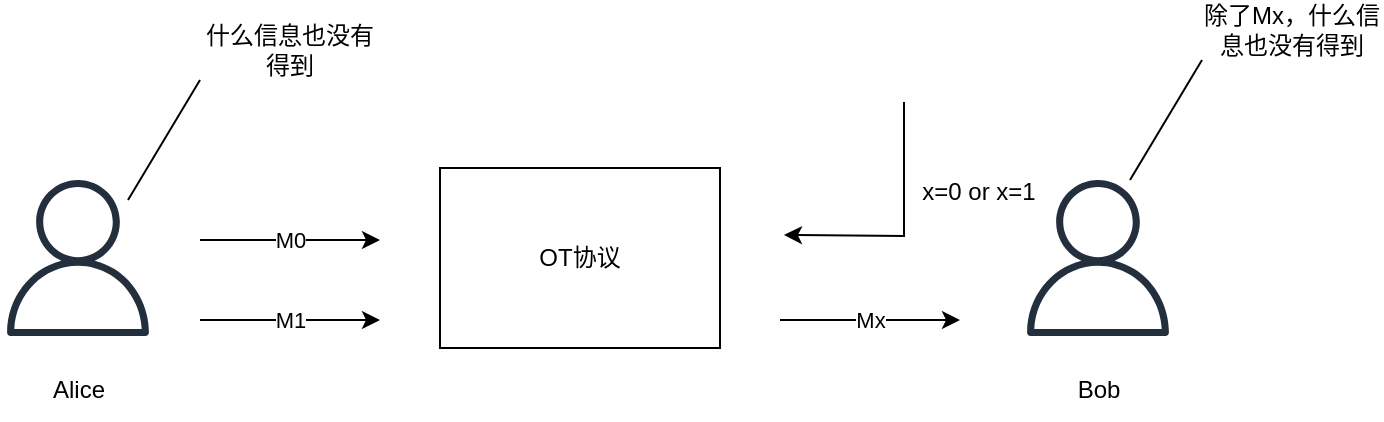 <mxfile version="20.2.3" type="device" pages="3"><diagram id="4FHKFKEealRMsWlq6dnF" name="第 1 页"><mxGraphModel dx="1426" dy="881" grid="1" gridSize="10" guides="1" tooltips="1" connect="1" arrows="1" fold="1" page="1" pageScale="1" pageWidth="827" pageHeight="1169" math="0" shadow="0"><root><mxCell id="0"/><mxCell id="1" parent="0"/><object label="" Alice="" id="qbwNYZhniRzIIzkN0A3T-2"><mxCell style="sketch=0;outlineConnect=0;fontColor=#232F3E;gradientColor=none;fillColor=#232F3D;strokeColor=none;dashed=0;verticalLabelPosition=bottom;verticalAlign=top;align=center;html=1;fontSize=12;fontStyle=0;aspect=fixed;pointerEvents=1;shape=mxgraph.aws4.user;" parent="1" vertex="1"><mxGeometry x="80" y="190" width="78" height="78" as="geometry"/></mxCell></object><mxCell id="qbwNYZhniRzIIzkN0A3T-4" value="Alice" style="text;html=1;align=center;verticalAlign=middle;resizable=0;points=[];autosize=1;strokeColor=none;fillColor=none;" parent="1" vertex="1"><mxGeometry x="94" y="280" width="50" height="30" as="geometry"/></mxCell><mxCell id="qbwNYZhniRzIIzkN0A3T-5" value="M0" style="endArrow=classic;html=1;rounded=0;" parent="1" edge="1"><mxGeometry width="50" height="50" relative="1" as="geometry"><mxPoint x="180" y="220" as="sourcePoint"/><mxPoint x="270" y="220" as="targetPoint"/><Array as="points"/></mxGeometry></mxCell><object label="" Alice="" id="qbwNYZhniRzIIzkN0A3T-6"><mxCell style="sketch=0;outlineConnect=0;fontColor=#232F3E;gradientColor=none;fillColor=#232F3D;strokeColor=none;dashed=0;verticalLabelPosition=bottom;verticalAlign=top;align=center;html=1;fontSize=12;fontStyle=0;aspect=fixed;pointerEvents=1;shape=mxgraph.aws4.user;" parent="1" vertex="1"><mxGeometry x="590" y="190" width="78" height="78" as="geometry"/></mxCell></object><mxCell id="qbwNYZhniRzIIzkN0A3T-7" value="Bob" style="text;html=1;align=center;verticalAlign=middle;resizable=0;points=[];autosize=1;strokeColor=none;fillColor=none;" parent="1" vertex="1"><mxGeometry x="609" y="280" width="40" height="30" as="geometry"/></mxCell><mxCell id="qbwNYZhniRzIIzkN0A3T-8" value="OT协议" style="rounded=0;whiteSpace=wrap;html=1;" parent="1" vertex="1"><mxGeometry x="300" y="184" width="140" height="90" as="geometry"/></mxCell><mxCell id="qbwNYZhniRzIIzkN0A3T-9" value="M1" style="endArrow=classic;html=1;rounded=0;" parent="1" edge="1"><mxGeometry width="50" height="50" relative="1" as="geometry"><mxPoint x="180" y="260" as="sourcePoint"/><mxPoint x="270" y="260" as="targetPoint"/><Array as="points"/></mxGeometry></mxCell><mxCell id="qbwNYZhniRzIIzkN0A3T-11" value="Mx" style="endArrow=classic;html=1;rounded=0;" parent="1" edge="1"><mxGeometry width="50" height="50" relative="1" as="geometry"><mxPoint x="470" y="260" as="sourcePoint"/><mxPoint x="560" y="260" as="targetPoint"/><Array as="points"/></mxGeometry></mxCell><mxCell id="qbwNYZhniRzIIzkN0A3T-12" value="" style="endArrow=classic;html=1;rounded=0;entryX=1;entryY=0.25;entryDx=0;entryDy=0;" parent="1" edge="1"><mxGeometry width="50" height="50" relative="1" as="geometry"><mxPoint x="532" y="151" as="sourcePoint"/><mxPoint x="472" y="217.5" as="targetPoint"/><Array as="points"><mxPoint x="532" y="218"/></Array></mxGeometry></mxCell><mxCell id="qbwNYZhniRzIIzkN0A3T-13" value="x=0 or x=1" style="text;html=1;align=center;verticalAlign=middle;resizable=0;points=[];autosize=1;strokeColor=none;fillColor=none;" parent="1" vertex="1"><mxGeometry x="529" y="181" width="80" height="30" as="geometry"/></mxCell><mxCell id="SD2rXqbAcNP3pXTYWD60-2" value="" style="endArrow=none;html=1;rounded=0;" parent="1" edge="1"><mxGeometry width="50" height="50" relative="1" as="geometry"><mxPoint x="144" y="200" as="sourcePoint"/><mxPoint x="180" y="140" as="targetPoint"/></mxGeometry></mxCell><mxCell id="SD2rXqbAcNP3pXTYWD60-3" value="什么信息也没有得到" style="text;html=1;strokeColor=none;fillColor=none;align=center;verticalAlign=middle;whiteSpace=wrap;rounded=0;" parent="1" vertex="1"><mxGeometry x="180" y="110" width="90" height="30" as="geometry"/></mxCell><mxCell id="SD2rXqbAcNP3pXTYWD60-7" value="" style="endArrow=none;html=1;rounded=0;" parent="1" edge="1"><mxGeometry width="50" height="50" relative="1" as="geometry"><mxPoint x="645" y="190" as="sourcePoint"/><mxPoint x="681" y="130" as="targetPoint"/></mxGeometry></mxCell><mxCell id="SD2rXqbAcNP3pXTYWD60-8" value="除了Mx，什么信息也没有得到" style="text;html=1;strokeColor=none;fillColor=none;align=center;verticalAlign=middle;whiteSpace=wrap;rounded=0;" parent="1" vertex="1"><mxGeometry x="681" y="100" width="90" height="30" as="geometry"/></mxCell></root></mxGraphModel></diagram><diagram id="G9hJdddeJTqeIl1nh_Cd" name="第 2 页"><mxGraphModel dx="1426" dy="881" grid="1" gridSize="10" guides="1" tooltips="1" connect="1" arrows="1" fold="1" page="1" pageScale="1" pageWidth="827" pageHeight="1169" math="0" shadow="0"><root><mxCell id="0"/><mxCell id="1" parent="0"/><object label="" Alice="" id="OaBSXGyFui4nFUOtev9w-1"><mxCell style="sketch=0;outlineConnect=0;fontColor=#232F3E;gradientColor=none;fillColor=#232F3D;strokeColor=none;dashed=0;verticalLabelPosition=bottom;verticalAlign=top;align=center;html=1;fontSize=12;fontStyle=0;aspect=fixed;pointerEvents=1;shape=mxgraph.aws4.user;" vertex="1" parent="1"><mxGeometry x="76" y="549" width="78" height="78" as="geometry"/></mxCell></object><mxCell id="OaBSXGyFui4nFUOtev9w-2" value="Alice" style="text;html=1;align=center;verticalAlign=middle;resizable=0;points=[];autosize=1;strokeColor=none;fillColor=none;" vertex="1" parent="1"><mxGeometry x="90" y="639" width="50" height="30" as="geometry"/></mxCell><mxCell id="OaBSXGyFui4nFUOtev9w-3" value="M0" style="endArrow=classic;html=1;rounded=0;" edge="1" parent="1"><mxGeometry width="50" height="50" relative="1" as="geometry"><mxPoint x="176" y="554.5" as="sourcePoint"/><mxPoint x="266" y="554.5" as="targetPoint"/><Array as="points"/></mxGeometry></mxCell><object label="" Alice="" id="OaBSXGyFui4nFUOtev9w-4"><mxCell style="sketch=0;outlineConnect=0;fontColor=#232F3E;gradientColor=none;fillColor=#232F3D;strokeColor=none;dashed=0;verticalLabelPosition=bottom;verticalAlign=top;align=center;html=1;fontSize=12;fontStyle=0;aspect=fixed;pointerEvents=1;shape=mxgraph.aws4.user;" vertex="1" parent="1"><mxGeometry x="586" y="549" width="78" height="78" as="geometry"/></mxCell></object><mxCell id="OaBSXGyFui4nFUOtev9w-5" value="Bob" style="text;html=1;align=center;verticalAlign=middle;resizable=0;points=[];autosize=1;strokeColor=none;fillColor=none;" vertex="1" parent="1"><mxGeometry x="605" y="639" width="40" height="30" as="geometry"/></mxCell><mxCell id="OaBSXGyFui4nFUOtev9w-6" value="OT协议" style="rounded=0;whiteSpace=wrap;html=1;" vertex="1" parent="1"><mxGeometry x="296" y="543" width="140" height="90" as="geometry"/></mxCell><mxCell id="OaBSXGyFui4nFUOtev9w-7" value="M(n-1)" style="endArrow=classic;html=1;rounded=0;" edge="1" parent="1"><mxGeometry width="50" height="50" relative="1" as="geometry"><mxPoint x="176" y="619" as="sourcePoint"/><mxPoint x="266" y="619" as="targetPoint"/><Array as="points"/></mxGeometry></mxCell><mxCell id="OaBSXGyFui4nFUOtev9w-8" value="Mx" style="endArrow=classic;html=1;rounded=0;" edge="1" parent="1"><mxGeometry width="50" height="50" relative="1" as="geometry"><mxPoint x="466" y="619" as="sourcePoint"/><mxPoint x="556" y="619" as="targetPoint"/><Array as="points"/></mxGeometry></mxCell><mxCell id="OaBSXGyFui4nFUOtev9w-9" value="" style="endArrow=classic;html=1;rounded=0;entryX=1;entryY=0.25;entryDx=0;entryDy=0;" edge="1" parent="1"><mxGeometry width="50" height="50" relative="1" as="geometry"><mxPoint x="528" y="510" as="sourcePoint"/><mxPoint x="468" y="576.5" as="targetPoint"/><Array as="points"><mxPoint x="528" y="577"/></Array></mxGeometry></mxCell><mxCell id="OaBSXGyFui4nFUOtev9w-10" value="x=0…n-1" style="text;html=1;align=center;verticalAlign=middle;resizable=0;points=[];autosize=1;strokeColor=none;fillColor=none;" vertex="1" parent="1"><mxGeometry x="530" y="540" width="70" height="30" as="geometry"/></mxCell><mxCell id="OaBSXGyFui4nFUOtev9w-11" value="…" style="endArrow=classic;html=1;rounded=0;" edge="1" parent="1"><mxGeometry width="50" height="50" relative="1" as="geometry"><mxPoint x="176" y="587.5" as="sourcePoint"/><mxPoint x="266" y="587.5" as="targetPoint"/><Array as="points"/></mxGeometry></mxCell><mxCell id="OaBSXGyFui4nFUOtev9w-12" value="" style="endArrow=none;html=1;rounded=0;" edge="1" parent="1"><mxGeometry width="50" height="50" relative="1" as="geometry"><mxPoint x="140" y="549" as="sourcePoint"/><mxPoint x="176" y="489" as="targetPoint"/></mxGeometry></mxCell><mxCell id="OaBSXGyFui4nFUOtev9w-13" value="什么信息也没有得到" style="text;html=1;strokeColor=none;fillColor=none;align=center;verticalAlign=middle;whiteSpace=wrap;rounded=0;" vertex="1" parent="1"><mxGeometry x="176" y="459" width="90" height="30" as="geometry"/></mxCell><mxCell id="OaBSXGyFui4nFUOtev9w-14" value="" style="endArrow=none;html=1;rounded=0;" edge="1" parent="1"><mxGeometry width="50" height="50" relative="1" as="geometry"><mxPoint x="645" y="549" as="sourcePoint"/><mxPoint x="681" y="489" as="targetPoint"/></mxGeometry></mxCell><mxCell id="OaBSXGyFui4nFUOtev9w-15" value="除了Mx，什么信息也没有得到" style="text;html=1;strokeColor=none;fillColor=none;align=center;verticalAlign=middle;whiteSpace=wrap;rounded=0;" vertex="1" parent="1"><mxGeometry x="681" y="459" width="90" height="30" as="geometry"/></mxCell></root></mxGraphModel></diagram><diagram id="wkU-8G_jHzmrp7vVF2TD" name="第 3 页"><mxGraphModel dx="1426" dy="881" grid="1" gridSize="10" guides="1" tooltips="1" connect="1" arrows="1" fold="1" page="1" pageScale="1" pageWidth="827" pageHeight="1169" math="0" shadow="0"><root><mxCell id="0"/><mxCell id="1" parent="0"/><mxCell id="H9wyR6M02zqU25bcuTBu-1" value="Alice" style="rounded=0;whiteSpace=wrap;html=1;" vertex="1" parent="1"><mxGeometry x="140" y="60" width="120" height="60" as="geometry"/></mxCell><mxCell id="H9wyR6M02zqU25bcuTBu-2" value="Bob" style="rounded=0;whiteSpace=wrap;html=1;" vertex="1" parent="1"><mxGeometry x="571" y="60" width="120" height="60" as="geometry"/></mxCell><mxCell id="H9wyR6M02zqU25bcuTBu-3" value="" style="endArrow=none;dashed=1;html=1;dashPattern=1 3;strokeWidth=2;rounded=0;exitX=0.5;exitY=1;exitDx=0;exitDy=0;entryX=0.5;entryY=0;entryDx=0;entryDy=0;" edge="1" parent="1" source="H9wyR6M02zqU25bcuTBu-1" target="l-jIeLRdARBh15It9t4p-8"><mxGeometry width="50" height="50" relative="1" as="geometry"><mxPoint x="384" y="150" as="sourcePoint"/><mxPoint x="200" y="610" as="targetPoint"/></mxGeometry></mxCell><mxCell id="l-jIeLRdARBh15It9t4p-1" value="" style="endArrow=none;dashed=1;html=1;dashPattern=1 3;strokeWidth=2;rounded=0;exitX=0.5;exitY=1;exitDx=0;exitDy=0;entryX=0.5;entryY=0;entryDx=0;entryDy=0;" edge="1" parent="1" source="H9wyR6M02zqU25bcuTBu-2" target="l-jIeLRdARBh15It9t4p-10"><mxGeometry width="50" height="50" relative="1" as="geometry"><mxPoint x="630.5" y="170" as="sourcePoint"/><mxPoint x="630" y="610" as="targetPoint"/></mxGeometry></mxCell><mxCell id="l-jIeLRdARBh15It9t4p-2" value="生成两个公私钥对，公开公钥" style="rounded=1;whiteSpace=wrap;html=1;" vertex="1" parent="1"><mxGeometry x="140" y="170" width="120" height="60" as="geometry"/></mxCell><mxCell id="l-jIeLRdARBh15It9t4p-3" value="" style="endArrow=classic;html=1;rounded=0;exitX=1;exitY=0.5;exitDx=0;exitDy=0;" edge="1" parent="1" source="l-jIeLRdARBh15It9t4p-2"><mxGeometry width="50" height="50" relative="1" as="geometry"><mxPoint x="450" y="320" as="sourcePoint"/><mxPoint x="630" y="200" as="targetPoint"/></mxGeometry></mxCell><mxCell id="l-jIeLRdARBh15It9t4p-6" value="公钥" style="edgeLabel;html=1;align=center;verticalAlign=middle;resizable=0;points=[];" vertex="1" connectable="0" parent="l-jIeLRdARBh15It9t4p-3"><mxGeometry x="-0.195" y="-2" relative="1" as="geometry"><mxPoint as="offset"/></mxGeometry></mxCell><mxCell id="l-jIeLRdARBh15It9t4p-4" value="生成随机数r，并选择一个公钥加密，生成密文c" style="rounded=1;whiteSpace=wrap;html=1;" vertex="1" parent="1"><mxGeometry x="551" y="260" width="160" height="60" as="geometry"/></mxCell><mxCell id="l-jIeLRdARBh15It9t4p-5" value="" style="endArrow=classic;html=1;rounded=0;" edge="1" parent="1" source="l-jIeLRdARBh15It9t4p-4"><mxGeometry width="50" height="50" relative="1" as="geometry"><mxPoint x="470" y="430" as="sourcePoint"/><mxPoint x="200" y="290" as="targetPoint"/></mxGeometry></mxCell><mxCell id="l-jIeLRdARBh15It9t4p-7" value="密文c" style="edgeLabel;html=1;align=center;verticalAlign=middle;resizable=0;points=[];" vertex="1" connectable="0" parent="l-jIeLRdARBh15It9t4p-5"><mxGeometry x="-0.185" y="1" relative="1" as="geometry"><mxPoint as="offset"/></mxGeometry></mxCell><mxCell id="l-jIeLRdARBh15It9t4p-8" value="用俩私钥分别解密并生成异或掩码信息e0,e1" style="rounded=1;whiteSpace=wrap;html=1;" vertex="1" parent="1"><mxGeometry x="140" y="360" width="120" height="60" as="geometry"/></mxCell><mxCell id="l-jIeLRdARBh15It9t4p-9" value="发送e0,e1" style="endArrow=classic;html=1;rounded=0;exitX=1;exitY=0.5;exitDx=0;exitDy=0;" edge="1" parent="1" source="l-jIeLRdARBh15It9t4p-8"><mxGeometry width="50" height="50" relative="1" as="geometry"><mxPoint x="420" y="470" as="sourcePoint"/><mxPoint x="630" y="390" as="targetPoint"/></mxGeometry></mxCell><mxCell id="l-jIeLRdARBh15It9t4p-10" value="使用随机数r异或解码，只有其中之一是正确结果" style="rounded=1;whiteSpace=wrap;html=1;" vertex="1" parent="1"><mxGeometry x="551" y="450" width="160" height="60" as="geometry"/></mxCell></root></mxGraphModel></diagram></mxfile>